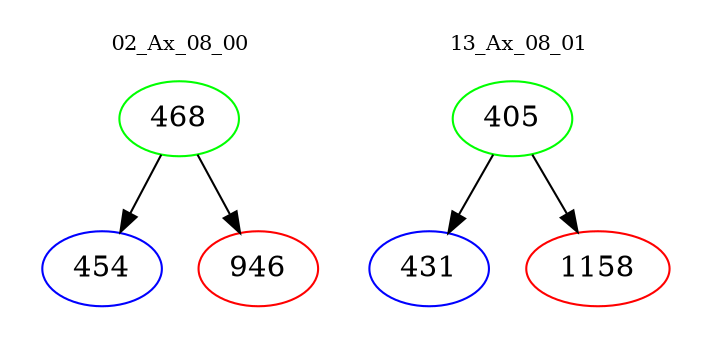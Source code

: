 digraph{
subgraph cluster_0 {
color = white
label = "02_Ax_08_00";
fontsize=10;
T0_468 [label="468", color="green"]
T0_468 -> T0_454 [color="black"]
T0_454 [label="454", color="blue"]
T0_468 -> T0_946 [color="black"]
T0_946 [label="946", color="red"]
}
subgraph cluster_1 {
color = white
label = "13_Ax_08_01";
fontsize=10;
T1_405 [label="405", color="green"]
T1_405 -> T1_431 [color="black"]
T1_431 [label="431", color="blue"]
T1_405 -> T1_1158 [color="black"]
T1_1158 [label="1158", color="red"]
}
}
